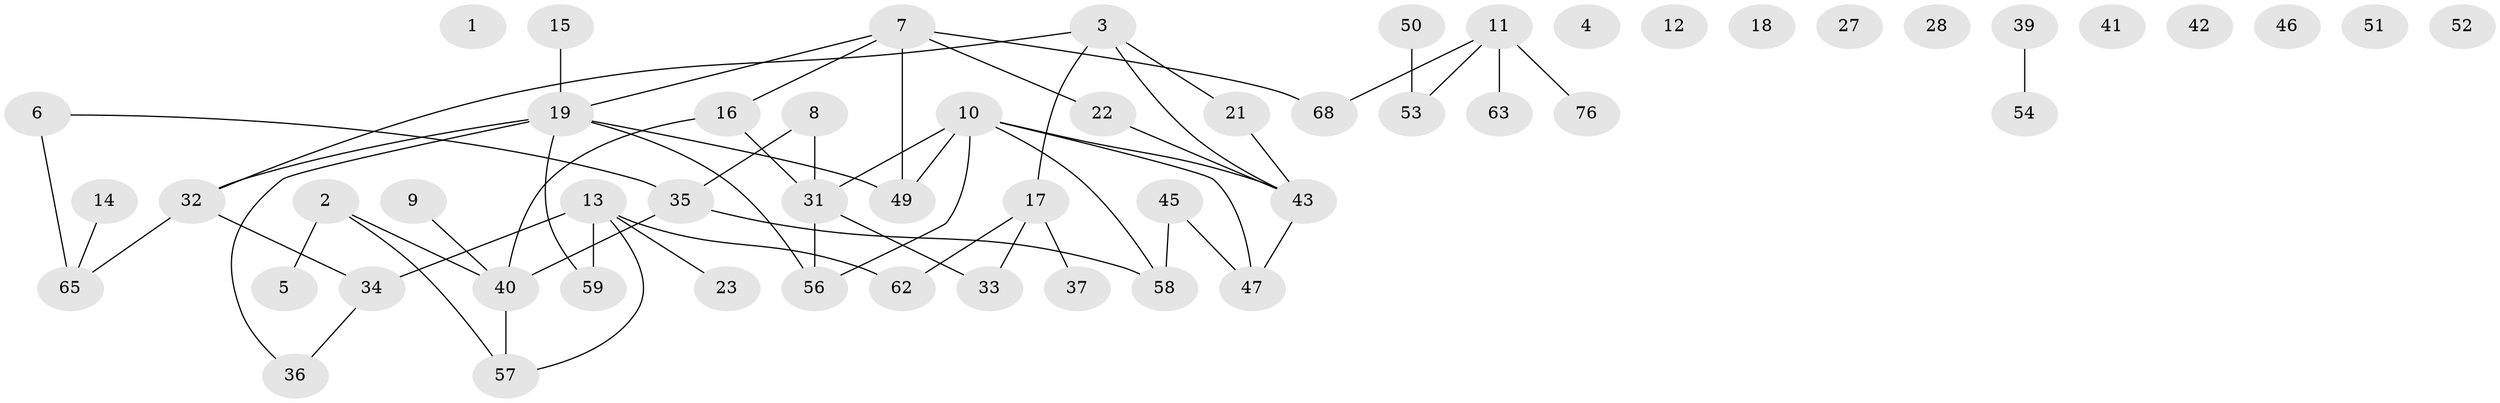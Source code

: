 // original degree distribution, {0: 0.1375, 2: 0.3375, 5: 0.05, 1: 0.1625, 4: 0.1, 3: 0.2, 7: 0.0125}
// Generated by graph-tools (version 1.1) at 2025/41/03/06/25 10:41:24]
// undirected, 54 vertices, 59 edges
graph export_dot {
graph [start="1"]
  node [color=gray90,style=filled];
  1;
  2 [super="+24"];
  3 [super="+26"];
  4;
  5;
  6 [super="+48"];
  7 [super="+44"];
  8 [super="+25"];
  9;
  10 [super="+30"];
  11 [super="+20"];
  12;
  13 [super="+61"];
  14;
  15;
  16 [super="+29"];
  17 [super="+72"];
  18;
  19 [super="+73"];
  21;
  22 [super="+77"];
  23;
  27;
  28;
  31 [super="+38"];
  32;
  33;
  34 [super="+79"];
  35 [super="+74"];
  36;
  37;
  39 [super="+71"];
  40 [super="+60"];
  41;
  42;
  43 [super="+75"];
  45;
  46;
  47;
  49 [super="+66"];
  50;
  51;
  52;
  53 [super="+67"];
  54 [super="+55"];
  56;
  57 [super="+78"];
  58 [super="+69"];
  59 [super="+64"];
  62;
  63 [super="+70"];
  65 [super="+80"];
  68;
  76;
  2 -- 5;
  2 -- 40;
  2 -- 57;
  3 -- 21;
  3 -- 32;
  3 -- 43;
  3 -- 17;
  6 -- 65 [weight=2];
  6 -- 35;
  7 -- 19;
  7 -- 16;
  7 -- 68;
  7 -- 22;
  7 -- 49;
  8 -- 31;
  8 -- 35;
  9 -- 40;
  10 -- 47;
  10 -- 49;
  10 -- 58;
  10 -- 56;
  10 -- 43;
  10 -- 31;
  11 -- 63;
  11 -- 76;
  11 -- 68;
  11 -- 53;
  13 -- 23;
  13 -- 34 [weight=2];
  13 -- 62;
  13 -- 57;
  13 -- 59;
  14 -- 65;
  15 -- 19;
  16 -- 40;
  16 -- 31;
  17 -- 33;
  17 -- 62;
  17 -- 37;
  19 -- 32;
  19 -- 36;
  19 -- 49;
  19 -- 56;
  19 -- 59;
  21 -- 43;
  22 -- 43;
  31 -- 33;
  31 -- 56;
  32 -- 34;
  32 -- 65;
  34 -- 36;
  35 -- 40;
  35 -- 58;
  39 -- 54;
  40 -- 57;
  43 -- 47;
  45 -- 47;
  45 -- 58;
  50 -- 53;
}
